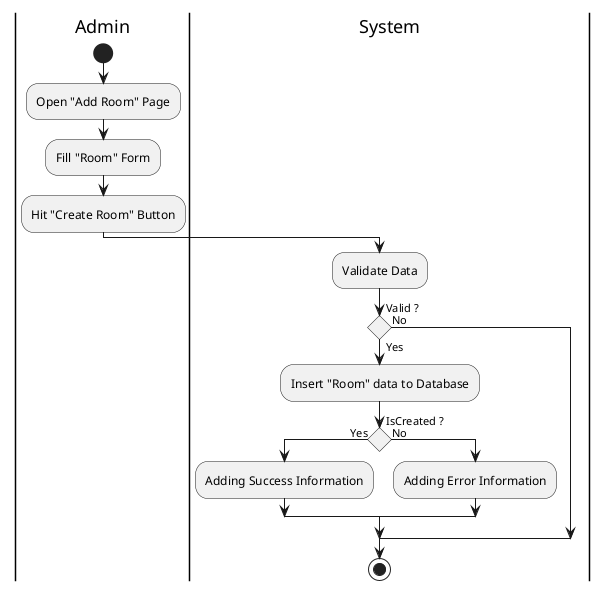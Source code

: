 @startuml CreateRoom

skinparam ConditionEndStyle hline
skinparam conditionStyle diamond
skinparam Monochrome true
skinparam Shadowing false

|Admin|
start
:Open "Add Room" Page;
:Fill "Room" Form;
:Hit "Create Room" Button;

|System|
:Validate Data;
if (Valid ?) then (Yes)
    :Insert "Room" data to Database;
    if (IsCreated ?) then (Yes)
        :Adding Success Information;
    else (No)
        :Adding Error Information;
    endif
else (No)
endif
stop

@enduml
